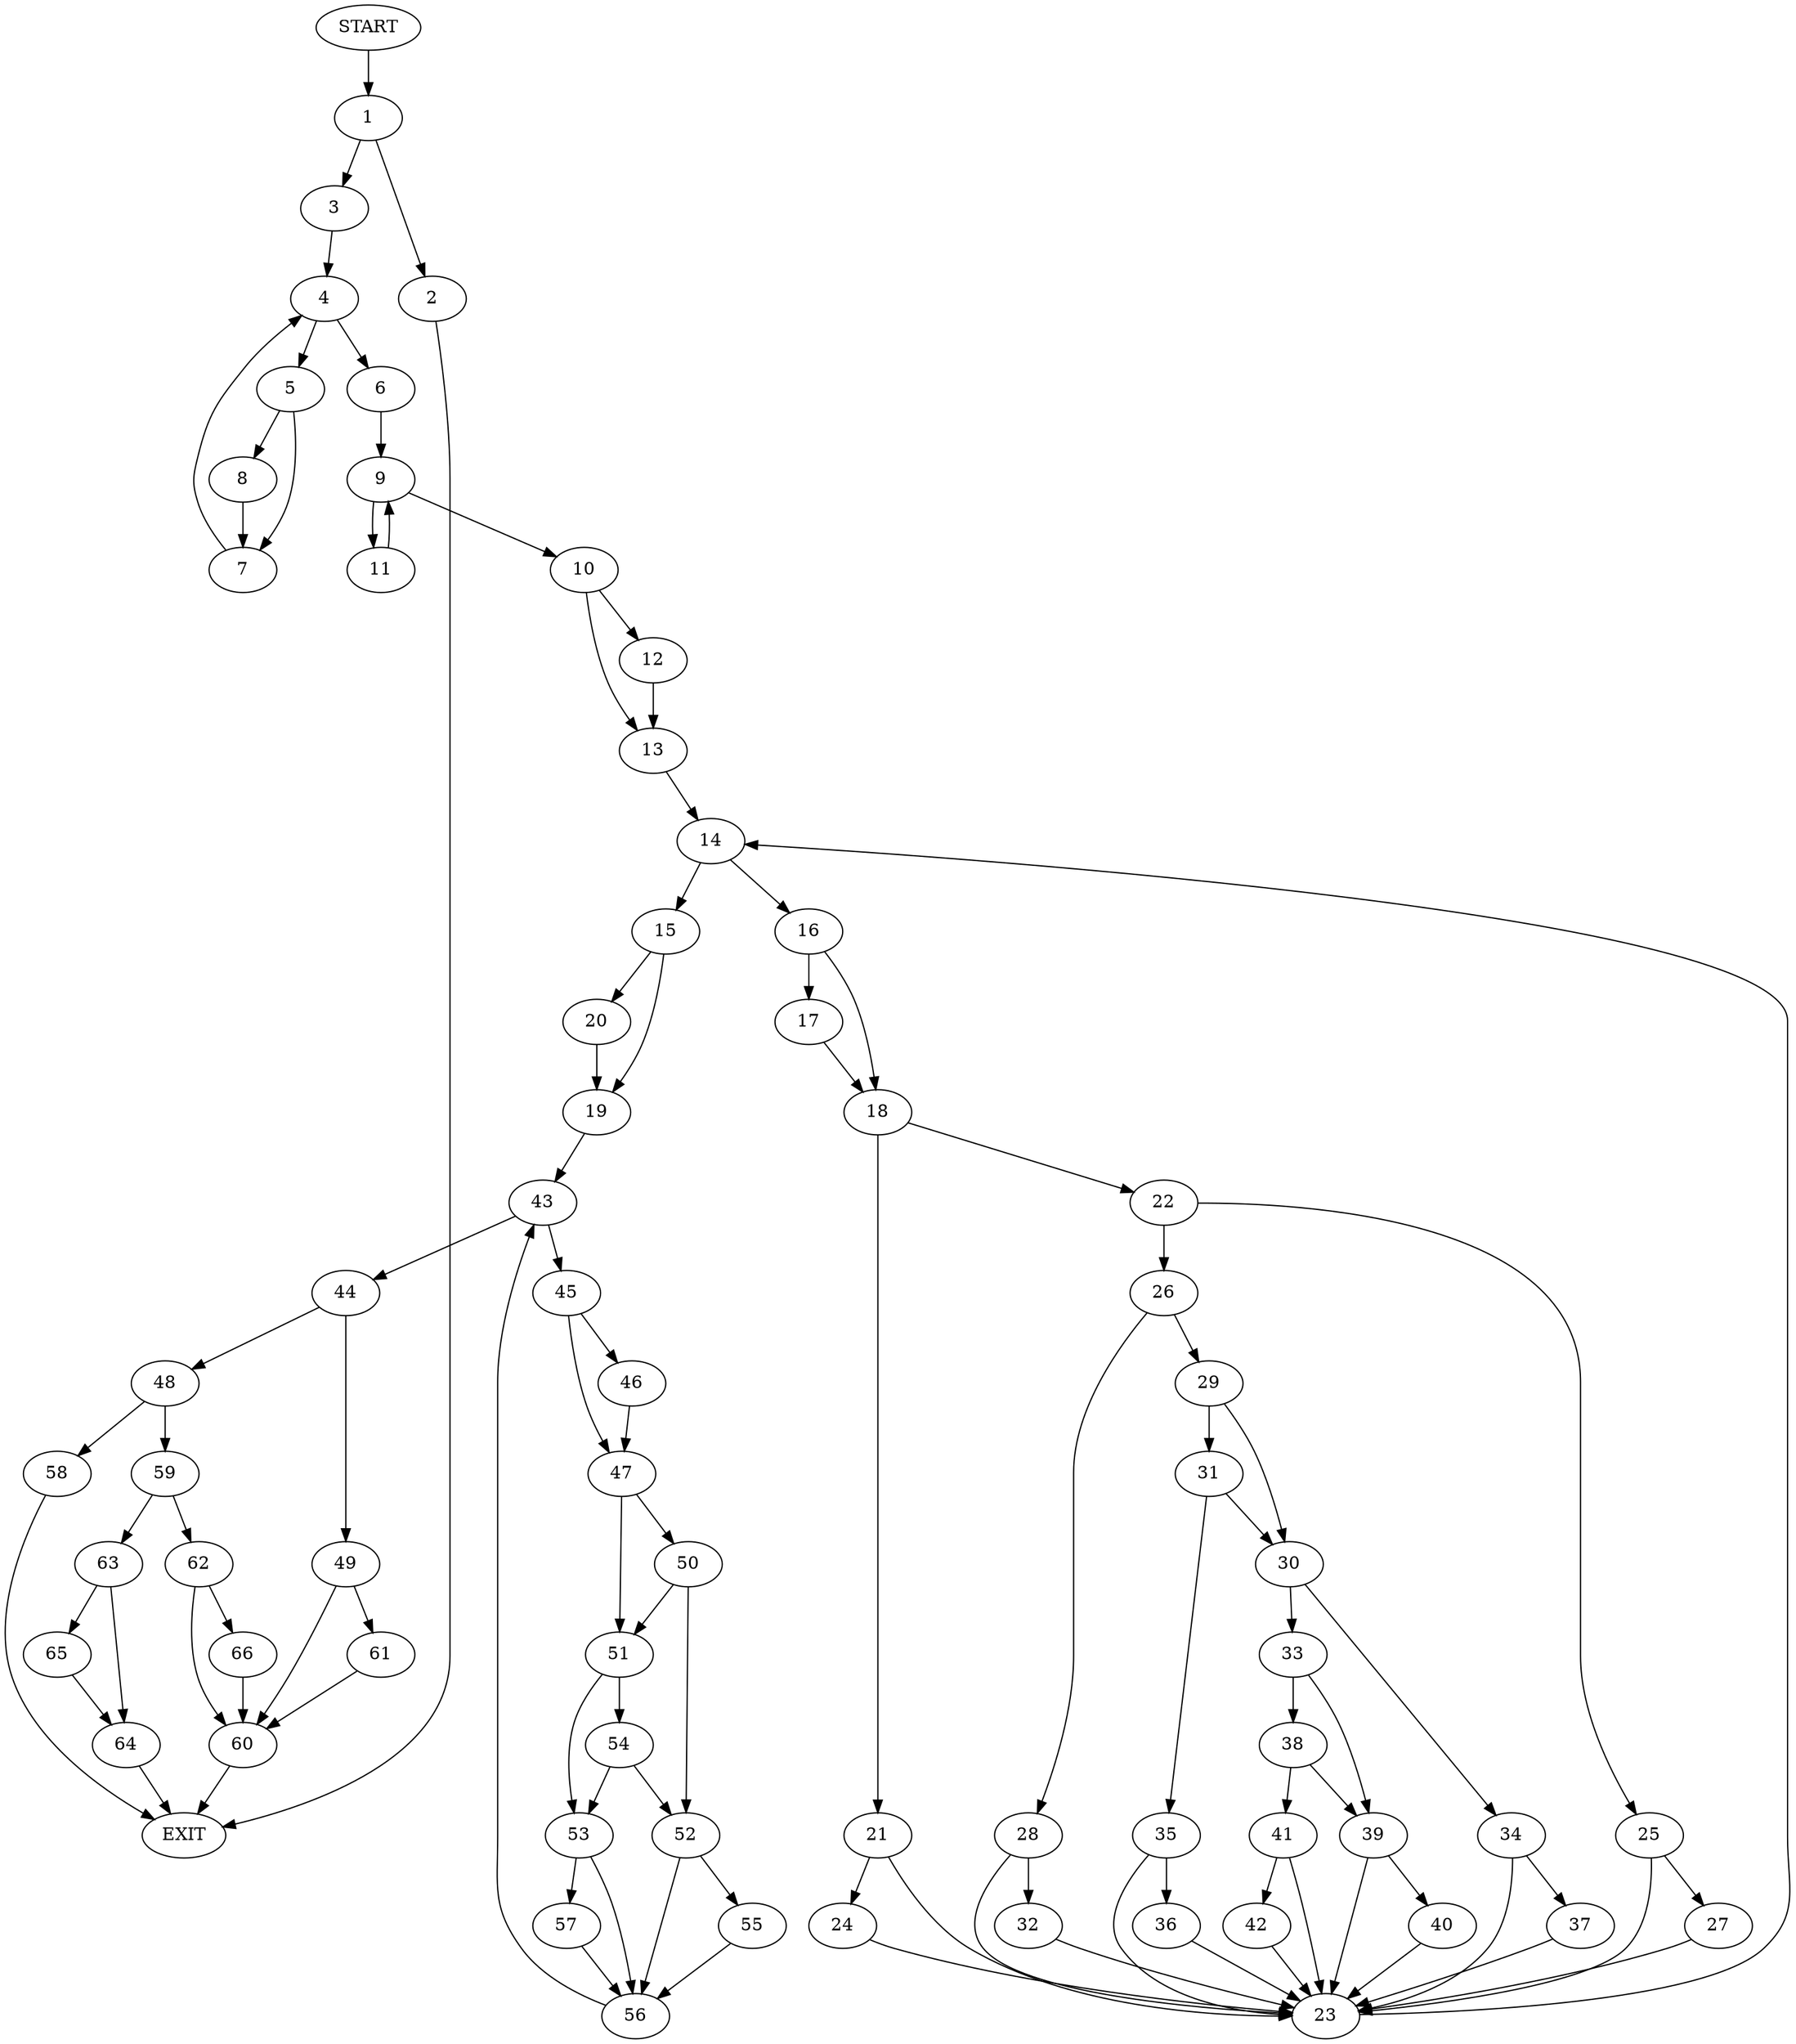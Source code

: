 digraph {
0 [label="START"]
67 [label="EXIT"]
0 -> 1
1 -> 2
1 -> 3
2 -> 67
3 -> 4
4 -> 5
4 -> 6
5 -> 7
5 -> 8
6 -> 9
7 -> 4
8 -> 7
9 -> 10
9 -> 11
11 -> 9
10 -> 12
10 -> 13
12 -> 13
13 -> 14
14 -> 15
14 -> 16
16 -> 17
16 -> 18
15 -> 19
15 -> 20
18 -> 21
18 -> 22
17 -> 18
21 -> 23
21 -> 24
22 -> 25
22 -> 26
23 -> 14
24 -> 23
25 -> 23
25 -> 27
26 -> 28
26 -> 29
27 -> 23
29 -> 30
29 -> 31
28 -> 23
28 -> 32
32 -> 23
30 -> 33
30 -> 34
31 -> 35
31 -> 30
35 -> 23
35 -> 36
36 -> 23
34 -> 23
34 -> 37
33 -> 38
33 -> 39
37 -> 23
39 -> 23
39 -> 40
38 -> 41
38 -> 39
41 -> 23
41 -> 42
42 -> 23
40 -> 23
20 -> 19
19 -> 43
43 -> 44
43 -> 45
45 -> 46
45 -> 47
44 -> 48
44 -> 49
46 -> 47
47 -> 50
47 -> 51
50 -> 51
50 -> 52
51 -> 53
51 -> 54
52 -> 55
52 -> 56
53 -> 57
53 -> 56
54 -> 52
54 -> 53
56 -> 43
57 -> 56
55 -> 56
48 -> 58
48 -> 59
49 -> 60
49 -> 61
59 -> 62
59 -> 63
58 -> 67
63 -> 64
63 -> 65
62 -> 60
62 -> 66
65 -> 64
64 -> 67
66 -> 60
60 -> 67
61 -> 60
}
